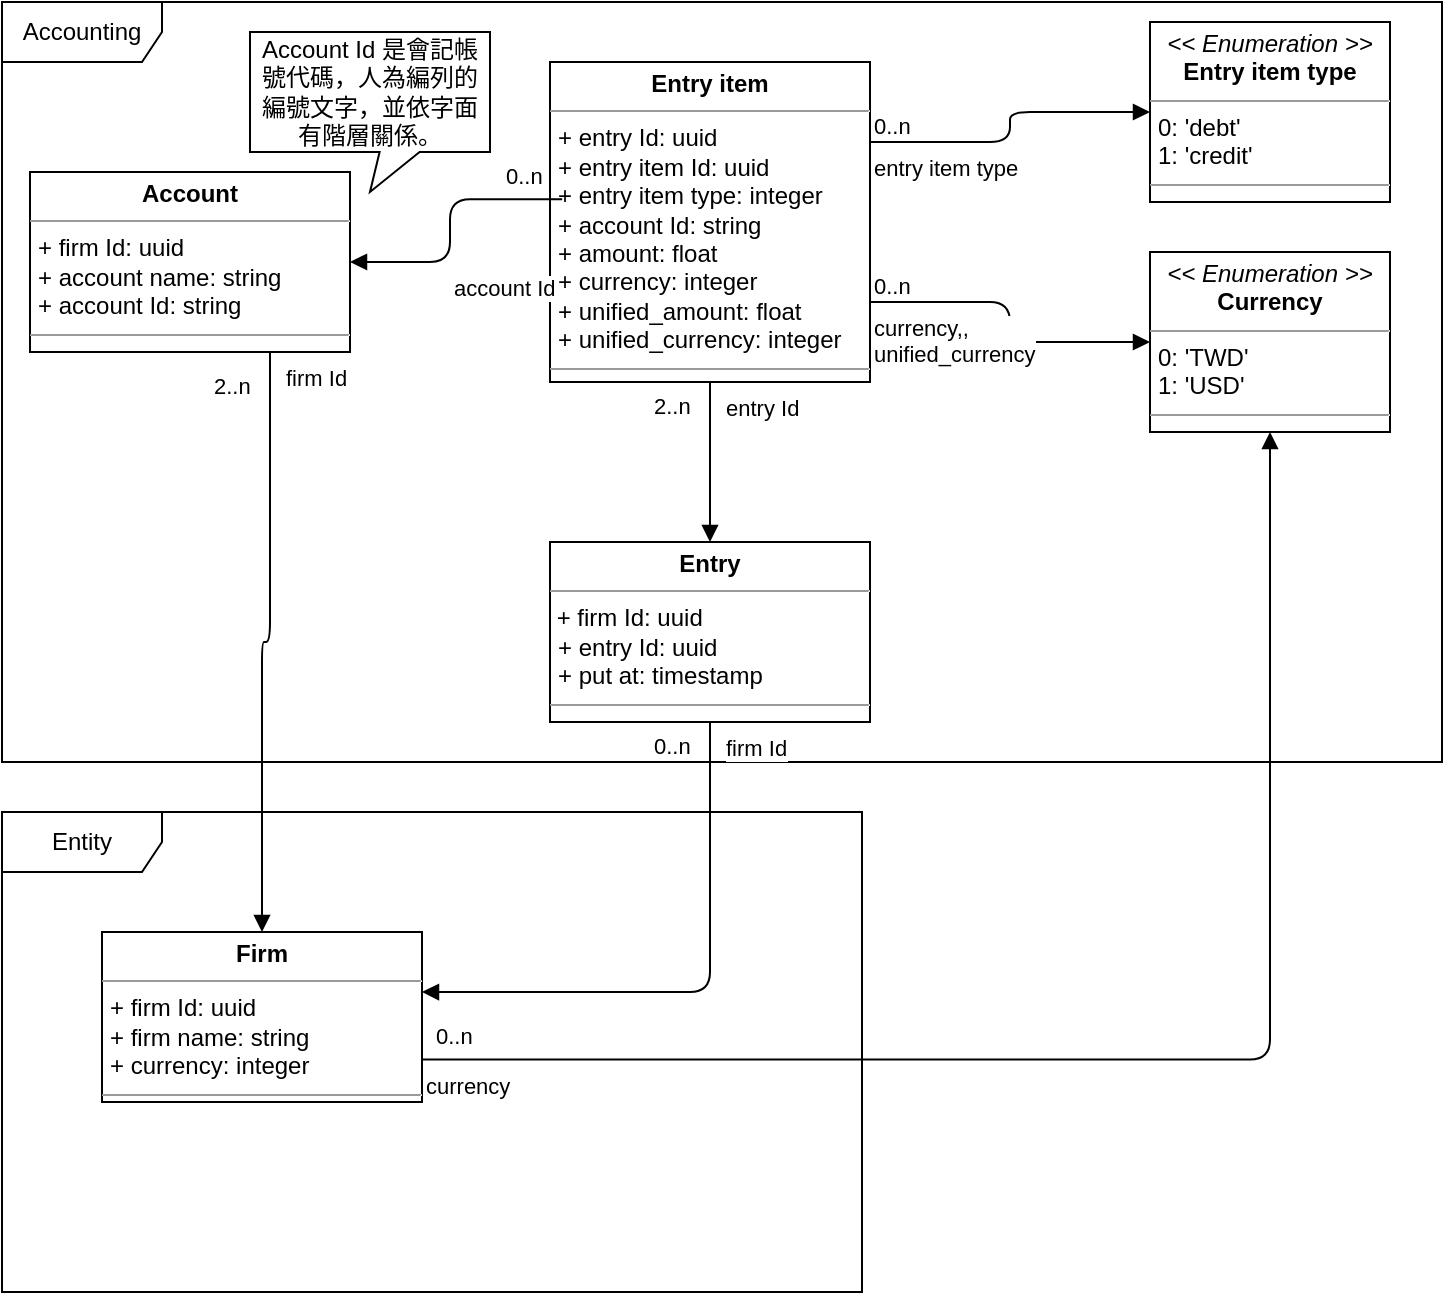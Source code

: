 <mxfile version="14.5.1" type="device"><diagram id="gjvGrxxT-d6IMrrvKsb-" name="第1頁"><mxGraphModel dx="1106" dy="856" grid="1" gridSize="10" guides="1" tooltips="1" connect="1" arrows="1" fold="1" page="1" pageScale="1" pageWidth="827" pageHeight="1169" math="0" shadow="0"><root><mxCell id="0"/><mxCell id="1" parent="0"/><mxCell id="QtTF-WBLwQV_FuI8IjpO-1" value="Accounting" style="shape=umlFrame;whiteSpace=wrap;html=1;width=80;height=30;" parent="1" vertex="1"><mxGeometry x="60" y="60" width="720" height="380" as="geometry"/></mxCell><mxCell id="QtTF-WBLwQV_FuI8IjpO-2" value="&lt;p style=&quot;margin: 0px ; margin-top: 4px ; text-align: center&quot;&gt;&lt;b&gt;Account&lt;/b&gt;&lt;/p&gt;&lt;hr size=&quot;1&quot;&gt;&lt;p style=&quot;margin: 0px ; margin-left: 4px&quot;&gt;+ firm Id: uuid&lt;/p&gt;&lt;p style=&quot;margin: 0px ; margin-left: 4px&quot;&gt;+ account name: string&lt;/p&gt;&lt;p style=&quot;margin: 0px ; margin-left: 4px&quot;&gt;+ account Id: string&lt;/p&gt;&lt;hr size=&quot;1&quot;&gt;&lt;p style=&quot;margin: 0px ; margin-left: 4px&quot;&gt;&lt;br&gt;&lt;/p&gt;" style="verticalAlign=top;align=left;overflow=fill;fontSize=12;fontFamily=Helvetica;html=1;" parent="1" vertex="1"><mxGeometry x="74" y="145" width="160" height="90" as="geometry"/></mxCell><mxCell id="QtTF-WBLwQV_FuI8IjpO-3" value="Account Id 是會記帳號代碼，人為編列的編號文字，並依字面有階層關係。" style="shape=callout;whiteSpace=wrap;html=1;perimeter=calloutPerimeter;size=20;position=0.54;" parent="1" vertex="1"><mxGeometry x="184" y="75" width="120" height="80" as="geometry"/></mxCell><mxCell id="QtTF-WBLwQV_FuI8IjpO-4" value="&lt;p style=&quot;margin: 0px ; margin-top: 4px ; text-align: center&quot;&gt;&lt;b&gt;Entry item&lt;/b&gt;&lt;/p&gt;&lt;hr size=&quot;1&quot;&gt;&lt;p style=&quot;margin: 0px ; margin-left: 4px&quot;&gt;&lt;span&gt;+ entry Id: uuid&lt;/span&gt;&lt;br&gt;&lt;/p&gt;&lt;p style=&quot;margin: 0px ; margin-left: 4px&quot;&gt;+ entry item Id: uuid&lt;/p&gt;&lt;p style=&quot;margin: 0px ; margin-left: 4px&quot;&gt;+ entry item type: integer&lt;/p&gt;&lt;p style=&quot;margin: 0px ; margin-left: 4px&quot;&gt;+ account Id: string&lt;/p&gt;&lt;p style=&quot;margin: 0px ; margin-left: 4px&quot;&gt;+ amount: float&lt;/p&gt;&lt;p style=&quot;margin: 0px ; margin-left: 4px&quot;&gt;+ currency: integer&lt;/p&gt;&lt;p style=&quot;margin: 0px ; margin-left: 4px&quot;&gt;+ unified_amount: float&lt;/p&gt;&lt;p style=&quot;margin: 0px ; margin-left: 4px&quot;&gt;+ unified_currency: integer&lt;/p&gt;&lt;hr size=&quot;1&quot;&gt;&lt;p style=&quot;margin: 0px ; margin-left: 4px&quot;&gt;&lt;br&gt;&lt;/p&gt;" style="verticalAlign=top;align=left;overflow=fill;fontSize=12;fontFamily=Helvetica;html=1;" parent="1" vertex="1"><mxGeometry x="334" y="90" width="160" height="160" as="geometry"/></mxCell><mxCell id="QtTF-WBLwQV_FuI8IjpO-5" value="&lt;p style=&quot;margin: 0px ; margin-top: 4px ; text-align: center&quot;&gt;&lt;i&gt;&amp;lt;&amp;lt; Enumeration &amp;gt;&amp;gt;&lt;/i&gt;&lt;br&gt;&lt;b&gt;Currency&lt;/b&gt;&lt;/p&gt;&lt;hr size=&quot;1&quot;&gt;&lt;p style=&quot;margin: 0px ; margin-left: 4px&quot;&gt;0: 'TWD'&lt;br&gt;1: 'USD'&lt;/p&gt;&lt;hr size=&quot;1&quot;&gt;&lt;p style=&quot;margin: 0px ; margin-left: 4px&quot;&gt;&lt;br&gt;&lt;/p&gt;" style="verticalAlign=top;align=left;overflow=fill;fontSize=12;fontFamily=Helvetica;html=1;" parent="1" vertex="1"><mxGeometry x="634" y="185" width="120" height="90" as="geometry"/></mxCell><mxCell id="QtTF-WBLwQV_FuI8IjpO-6" value="currency,,&lt;br&gt;unified_currency" style="endArrow=block;endFill=1;html=1;edgeStyle=orthogonalEdgeStyle;align=left;verticalAlign=top;exitX=1;exitY=0.75;exitDx=0;exitDy=0;entryX=0;entryY=0.5;entryDx=0;entryDy=0;" parent="1" source="QtTF-WBLwQV_FuI8IjpO-4" target="QtTF-WBLwQV_FuI8IjpO-5" edge="1"><mxGeometry x="-1" relative="1" as="geometry"><mxPoint x="324" y="205" as="sourcePoint"/><mxPoint x="484" y="205" as="targetPoint"/></mxGeometry></mxCell><mxCell id="QtTF-WBLwQV_FuI8IjpO-7" value="0..n" style="edgeLabel;resizable=0;html=1;align=left;verticalAlign=bottom;" parent="QtTF-WBLwQV_FuI8IjpO-6" connectable="0" vertex="1"><mxGeometry x="-1" relative="1" as="geometry"/></mxCell><mxCell id="QtTF-WBLwQV_FuI8IjpO-8" value="account Id" style="endArrow=block;endFill=1;html=1;edgeStyle=orthogonalEdgeStyle;align=left;verticalAlign=top;exitX=0.038;exitY=0.429;exitDx=0;exitDy=0;exitPerimeter=0;entryX=1;entryY=0.5;entryDx=0;entryDy=0;" parent="1" source="QtTF-WBLwQV_FuI8IjpO-4" target="QtTF-WBLwQV_FuI8IjpO-2" edge="1"><mxGeometry x="0.271" relative="1" as="geometry"><mxPoint x="454.0" y="287.96" as="sourcePoint"/><mxPoint x="-6" y="205" as="targetPoint"/><mxPoint as="offset"/></mxGeometry></mxCell><mxCell id="QtTF-WBLwQV_FuI8IjpO-9" value="0..n" style="edgeLabel;resizable=0;html=1;align=left;verticalAlign=bottom;" parent="QtTF-WBLwQV_FuI8IjpO-8" connectable="0" vertex="1"><mxGeometry x="-1" relative="1" as="geometry"><mxPoint x="-30" y="-2.96" as="offset"/></mxGeometry></mxCell><mxCell id="QtTF-WBLwQV_FuI8IjpO-10" value="Entity" style="shape=umlFrame;whiteSpace=wrap;html=1;width=80;height=30;" parent="1" vertex="1"><mxGeometry x="60" y="465" width="430" height="240" as="geometry"/></mxCell><mxCell id="QtTF-WBLwQV_FuI8IjpO-12" value="&lt;p style=&quot;margin: 0px ; margin-top: 4px ; text-align: center&quot;&gt;&lt;b&gt;Firm&lt;/b&gt;&lt;/p&gt;&lt;hr size=&quot;1&quot;&gt;&lt;p style=&quot;margin: 0px ; margin-left: 4px&quot;&gt;+ firm Id: uuid&lt;/p&gt;&lt;p style=&quot;margin: 0px ; margin-left: 4px&quot;&gt;+ firm name: string&lt;/p&gt;&lt;p style=&quot;margin: 0px ; margin-left: 4px&quot;&gt;+ currency: integer&lt;/p&gt;&lt;hr size=&quot;1&quot;&gt;&lt;p style=&quot;margin: 0px ; margin-left: 4px&quot;&gt;&lt;br&gt;&lt;/p&gt;" style="verticalAlign=top;align=left;overflow=fill;fontSize=12;fontFamily=Helvetica;html=1;" parent="1" vertex="1"><mxGeometry x="110" y="525" width="160" height="85" as="geometry"/></mxCell><mxCell id="SV3ux7ZQ4FcWRcjwIGFN-1" value="&lt;p style=&quot;margin: 0px ; margin-top: 4px ; text-align: center&quot;&gt;&lt;b&gt;Entry&lt;/b&gt;&lt;/p&gt;&lt;hr size=&quot;1&quot;&gt;&amp;nbsp;+ firm Id: uuid&lt;br&gt;&lt;p style=&quot;margin: 0px ; margin-left: 4px&quot;&gt;+ entry Id: uuid&lt;/p&gt;&lt;p style=&quot;margin: 0px ; margin-left: 4px&quot;&gt;+ put at: timestamp&lt;/p&gt;&lt;hr size=&quot;1&quot;&gt;&lt;p style=&quot;margin: 0px ; margin-left: 4px&quot;&gt;&lt;br&gt;&lt;/p&gt;" style="verticalAlign=top;align=left;overflow=fill;fontSize=12;fontFamily=Helvetica;html=1;" vertex="1" parent="1"><mxGeometry x="334" y="330" width="160" height="90" as="geometry"/></mxCell><mxCell id="SV3ux7ZQ4FcWRcjwIGFN-2" value="firm Id" style="endArrow=block;endFill=1;html=1;edgeStyle=orthogonalEdgeStyle;align=left;verticalAlign=top;exitX=0.5;exitY=1;exitDx=0;exitDy=0;entryX=1;entryY=0.353;entryDx=0;entryDy=0;entryPerimeter=0;" edge="1" parent="1" source="SV3ux7ZQ4FcWRcjwIGFN-1" target="QtTF-WBLwQV_FuI8IjpO-12"><mxGeometry x="-1" y="6" relative="1" as="geometry"><mxPoint x="344.08" y="186.48" as="sourcePoint"/><mxPoint x="234" y="-5" as="targetPoint"/><mxPoint as="offset"/></mxGeometry></mxCell><mxCell id="SV3ux7ZQ4FcWRcjwIGFN-3" value="0..n" style="edgeLabel;resizable=0;html=1;align=left;verticalAlign=bottom;" connectable="0" vertex="1" parent="SV3ux7ZQ4FcWRcjwIGFN-2"><mxGeometry x="-1" relative="1" as="geometry"><mxPoint x="-30" y="20" as="offset"/></mxGeometry></mxCell><mxCell id="SV3ux7ZQ4FcWRcjwIGFN-5" value="&lt;p style=&quot;margin: 0px ; margin-top: 4px ; text-align: center&quot;&gt;&lt;i&gt;&amp;lt;&amp;lt; Enumeration &amp;gt;&amp;gt;&lt;/i&gt;&lt;br&gt;&lt;b&gt;Entry item type&lt;/b&gt;&lt;/p&gt;&lt;hr size=&quot;1&quot;&gt;&lt;p style=&quot;margin: 0px ; margin-left: 4px&quot;&gt;0: 'debt'&lt;br&gt;1: 'credit'&lt;/p&gt;&lt;hr size=&quot;1&quot;&gt;&lt;p style=&quot;margin: 0px ; margin-left: 4px&quot;&gt;&lt;br&gt;&lt;/p&gt;" style="verticalAlign=top;align=left;overflow=fill;fontSize=12;fontFamily=Helvetica;html=1;" vertex="1" parent="1"><mxGeometry x="634" y="70" width="120" height="90" as="geometry"/></mxCell><mxCell id="SV3ux7ZQ4FcWRcjwIGFN-6" value="entry item type" style="endArrow=block;endFill=1;html=1;edgeStyle=orthogonalEdgeStyle;align=left;verticalAlign=top;exitX=1;exitY=0.25;exitDx=0;exitDy=0;entryX=0;entryY=0.5;entryDx=0;entryDy=0;" edge="1" parent="1" source="QtTF-WBLwQV_FuI8IjpO-4" target="SV3ux7ZQ4FcWRcjwIGFN-5"><mxGeometry x="-1" relative="1" as="geometry"><mxPoint x="524" y="250" as="sourcePoint"/><mxPoint x="704" y="335" as="targetPoint"/></mxGeometry></mxCell><mxCell id="SV3ux7ZQ4FcWRcjwIGFN-7" value="0..n" style="edgeLabel;resizable=0;html=1;align=left;verticalAlign=bottom;" connectable="0" vertex="1" parent="SV3ux7ZQ4FcWRcjwIGFN-6"><mxGeometry x="-1" relative="1" as="geometry"/></mxCell><mxCell id="SV3ux7ZQ4FcWRcjwIGFN-8" value="entry Id" style="endArrow=block;endFill=1;html=1;edgeStyle=orthogonalEdgeStyle;align=left;verticalAlign=top;exitX=0.5;exitY=1;exitDx=0;exitDy=0;entryX=0.5;entryY=0;entryDx=0;entryDy=0;" edge="1" parent="1" source="QtTF-WBLwQV_FuI8IjpO-4" target="SV3ux7ZQ4FcWRcjwIGFN-1"><mxGeometry x="-1" y="6" relative="1" as="geometry"><mxPoint x="370.08" y="205.06" as="sourcePoint"/><mxPoint x="244" y="200" as="targetPoint"/><mxPoint as="offset"/></mxGeometry></mxCell><mxCell id="SV3ux7ZQ4FcWRcjwIGFN-9" value="2..n" style="edgeLabel;resizable=0;html=1;align=left;verticalAlign=bottom;" connectable="0" vertex="1" parent="SV3ux7ZQ4FcWRcjwIGFN-8"><mxGeometry x="-1" relative="1" as="geometry"><mxPoint x="-30" y="20" as="offset"/></mxGeometry></mxCell><mxCell id="SV3ux7ZQ4FcWRcjwIGFN-10" value="firm Id" style="endArrow=block;endFill=1;html=1;edgeStyle=orthogonalEdgeStyle;align=left;verticalAlign=top;exitX=0.75;exitY=1;exitDx=0;exitDy=0;entryX=0.5;entryY=0;entryDx=0;entryDy=0;" edge="1" parent="1" source="QtTF-WBLwQV_FuI8IjpO-2" target="QtTF-WBLwQV_FuI8IjpO-12"><mxGeometry x="-1" y="6" relative="1" as="geometry"><mxPoint x="424" y="135" as="sourcePoint"/><mxPoint x="114" y="25" as="targetPoint"/><mxPoint as="offset"/></mxGeometry></mxCell><mxCell id="SV3ux7ZQ4FcWRcjwIGFN-11" value="2..n" style="edgeLabel;resizable=0;html=1;align=left;verticalAlign=bottom;" connectable="0" vertex="1" parent="SV3ux7ZQ4FcWRcjwIGFN-10"><mxGeometry x="-1" relative="1" as="geometry"><mxPoint x="-30" y="25" as="offset"/></mxGeometry></mxCell><mxCell id="SV3ux7ZQ4FcWRcjwIGFN-12" value="currency" style="endArrow=block;endFill=1;html=1;edgeStyle=orthogonalEdgeStyle;align=left;verticalAlign=top;exitX=1;exitY=0.75;exitDx=0;exitDy=0;entryX=0.5;entryY=1;entryDx=0;entryDy=0;" edge="1" parent="1" source="QtTF-WBLwQV_FuI8IjpO-12" target="QtTF-WBLwQV_FuI8IjpO-5"><mxGeometry x="-1" relative="1" as="geometry"><mxPoint x="424" y="430" as="sourcePoint"/><mxPoint x="280" y="565.005" as="targetPoint"/><mxPoint as="offset"/></mxGeometry></mxCell><mxCell id="SV3ux7ZQ4FcWRcjwIGFN-13" value="0..n" style="edgeLabel;resizable=0;html=1;align=left;verticalAlign=bottom;" connectable="0" vertex="1" parent="SV3ux7ZQ4FcWRcjwIGFN-12"><mxGeometry x="-1" relative="1" as="geometry"><mxPoint x="5" y="-3.75" as="offset"/></mxGeometry></mxCell></root></mxGraphModel></diagram></mxfile>
